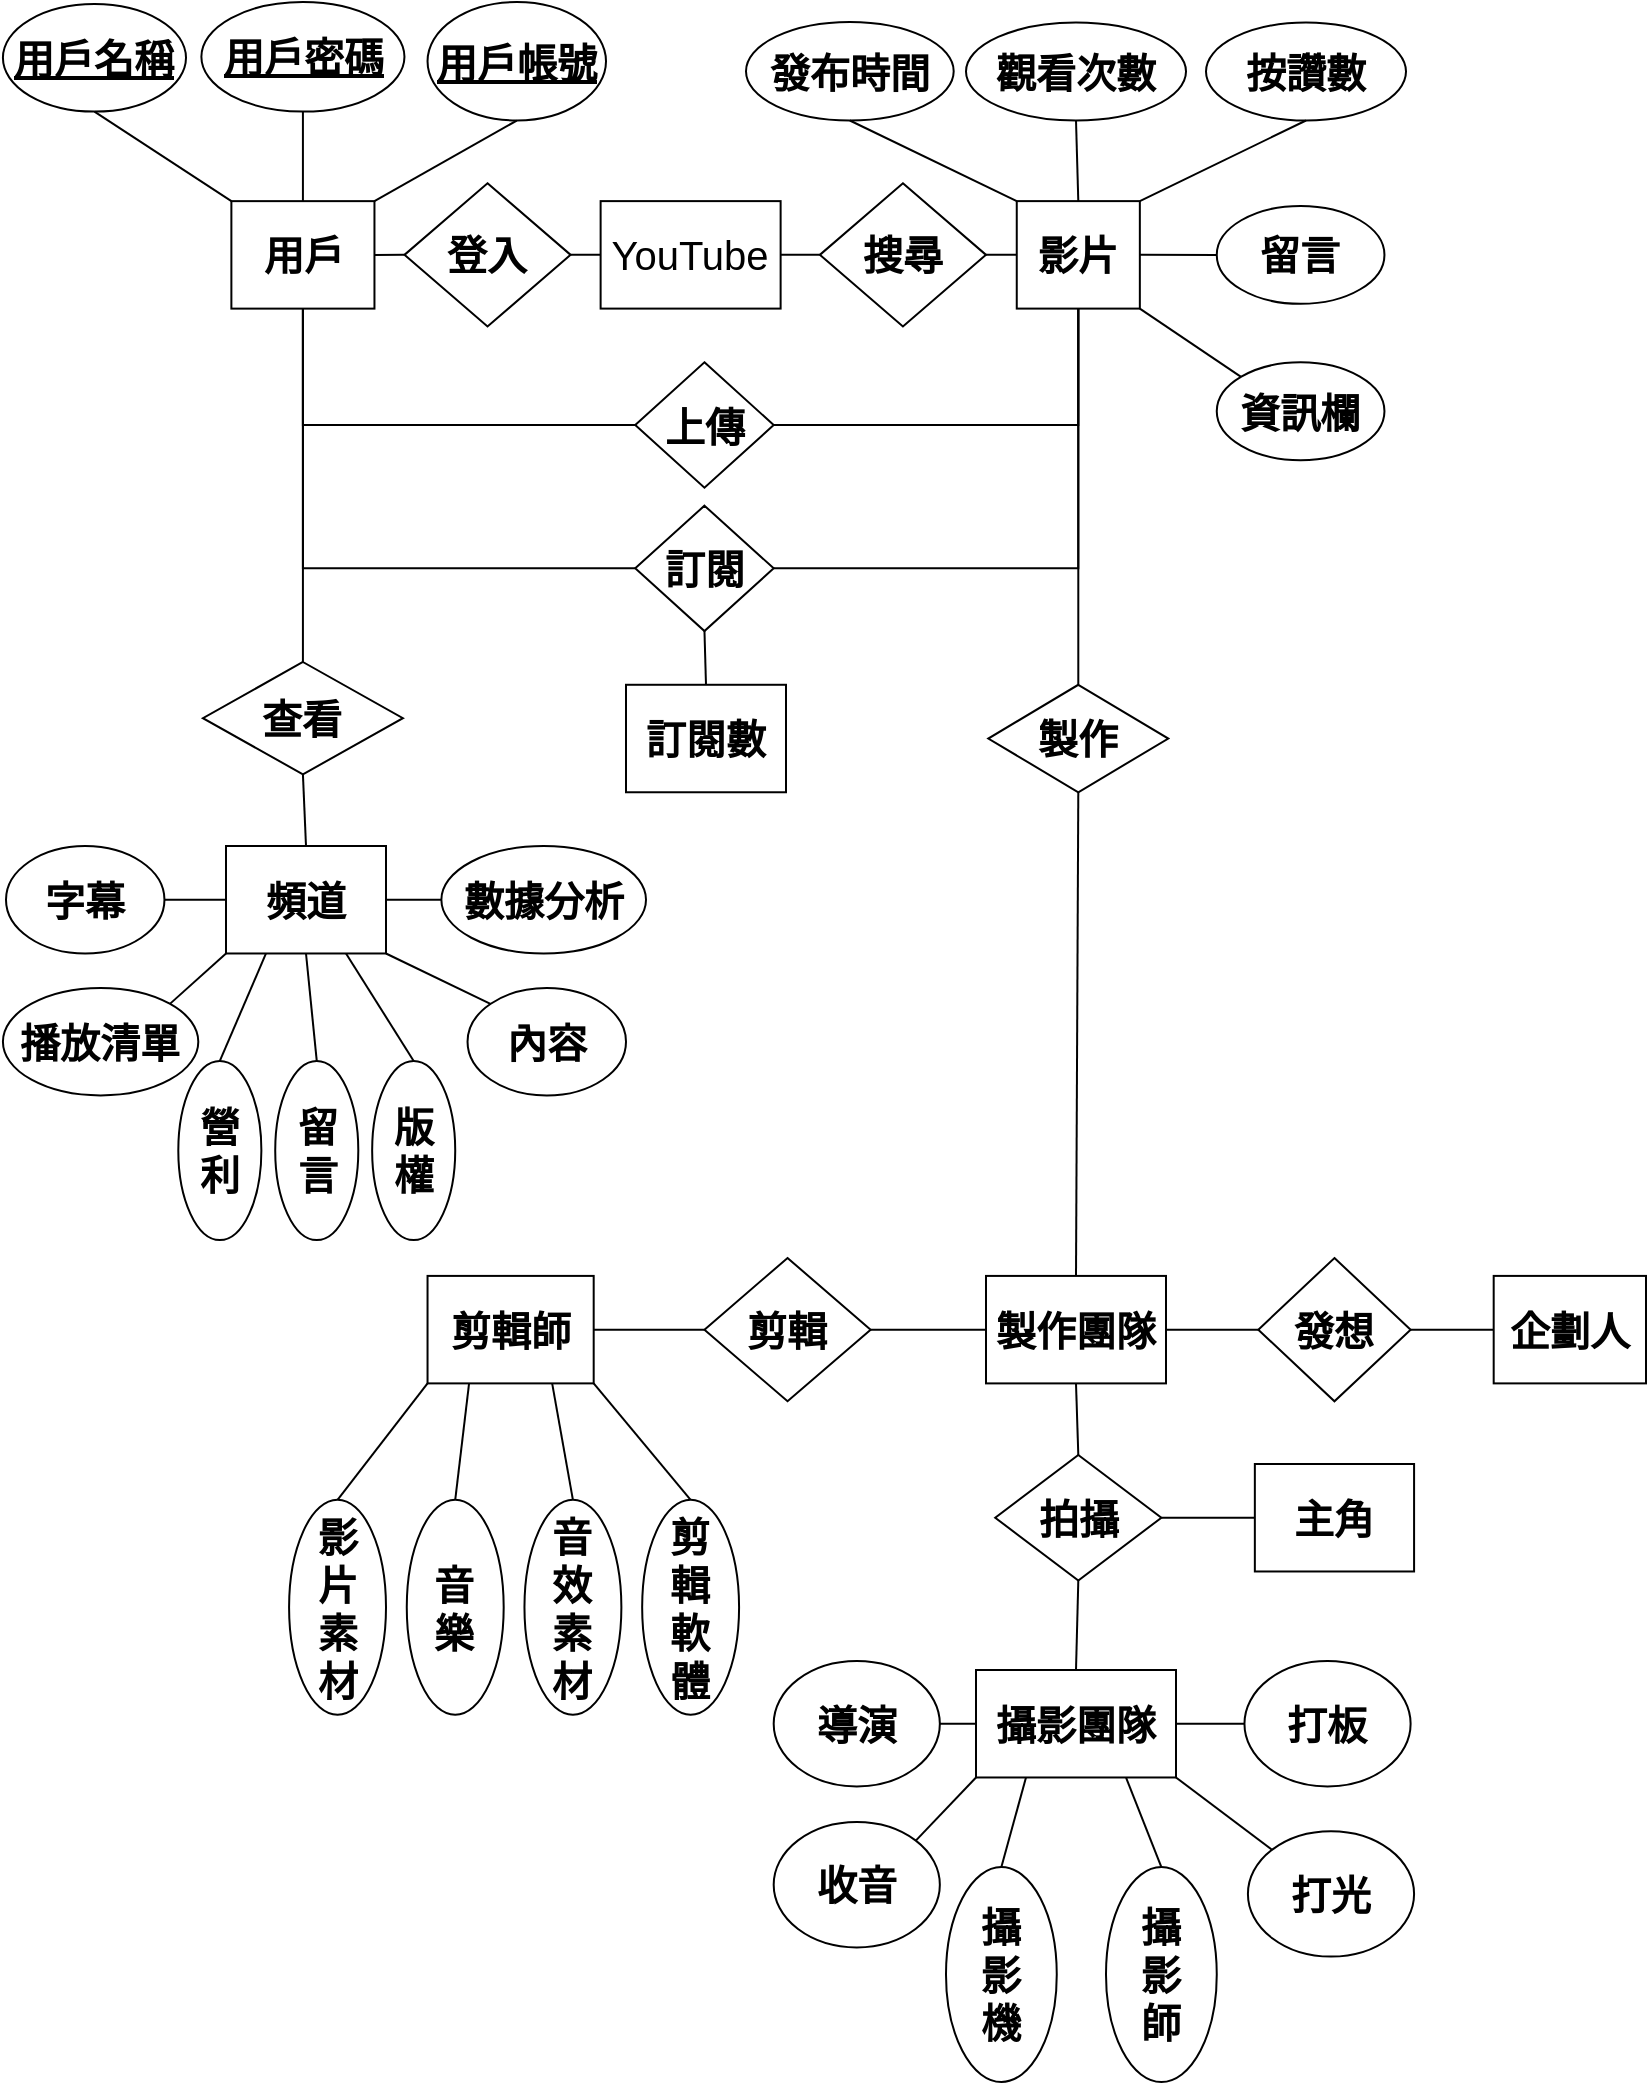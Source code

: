 <mxfile version="18.0.1" type="github">
  <diagram id="R2lEEEUBdFMjLlhIrx00" name="Page-1">
    <mxGraphModel dx="1265" dy="945" grid="1" gridSize="10" guides="1" tooltips="1" connect="1" arrows="1" fold="1" page="1" pageScale="1" pageWidth="850" pageHeight="1100" math="0" shadow="0" extFonts="Permanent Marker^https://fonts.googleapis.com/css?family=Permanent+Marker">
      <root>
        <mxCell id="0" />
        <mxCell id="1" parent="0" />
        <mxCell id="tCwiHJUhOg3-GdWYbGDd-15" value="&lt;font style=&quot;font-size: 20px;&quot;&gt;&lt;u&gt;用戶名稱&lt;/u&gt;&lt;/font&gt;" style="ellipse;whiteSpace=wrap;html=1;startSize=30;fontStyle=1;" vertex="1" parent="1">
          <mxGeometry x="8.46" y="31.04" width="91.54" height="53.74" as="geometry" />
        </mxCell>
        <mxCell id="tCwiHJUhOg3-GdWYbGDd-64" value="" style="endArrow=none;html=1;rounded=0;entryX=0;entryY=0;entryDx=0;entryDy=0;exitX=0.5;exitY=1;exitDx=0;exitDy=0;" edge="1" parent="1" source="tCwiHJUhOg3-GdWYbGDd-15" target="tCwiHJUhOg3-GdWYbGDd-11">
          <mxGeometry width="50" height="50" relative="1" as="geometry">
            <mxPoint x="26.923" y="138.522" as="sourcePoint" />
            <mxPoint x="61.538" y="93.739" as="targetPoint" />
          </mxGeometry>
        </mxCell>
        <mxCell id="tCwiHJUhOg3-GdWYbGDd-20" value="&lt;font style=&quot;font-size: 20px;&quot;&gt;&lt;u&gt;用戶帳號&lt;/u&gt;&lt;/font&gt;" style="ellipse;whiteSpace=wrap;html=1;startSize=30;fontStyle=1;" vertex="1" parent="1">
          <mxGeometry x="220.77" y="30" width="89.23" height="59.26" as="geometry" />
        </mxCell>
        <mxCell id="tCwiHJUhOg3-GdWYbGDd-21" value="" style="edgeStyle=orthogonalEdgeStyle;rounded=0;orthogonalLoop=1;jettySize=auto;html=1;strokeColor=none;" edge="1" parent="1" source="tCwiHJUhOg3-GdWYbGDd-11" target="tCwiHJUhOg3-GdWYbGDd-20">
          <mxGeometry relative="1" as="geometry">
            <Array as="points">
              <mxPoint x="186.154" y="111.652" />
              <mxPoint x="255.385" y="111.652" />
            </Array>
          </mxGeometry>
        </mxCell>
        <mxCell id="tCwiHJUhOg3-GdWYbGDd-62" value="" style="endArrow=none;html=1;rounded=0;exitX=1;exitY=0;exitDx=0;exitDy=0;entryX=0.5;entryY=1;entryDx=0;entryDy=0;" edge="1" parent="1" source="tCwiHJUhOg3-GdWYbGDd-11" target="tCwiHJUhOg3-GdWYbGDd-20">
          <mxGeometry width="50" height="50" relative="1" as="geometry">
            <mxPoint x="345.385" y="254.957" as="sourcePoint" />
            <mxPoint x="248.462" y="93.739" as="targetPoint" />
          </mxGeometry>
        </mxCell>
        <mxCell id="tCwiHJUhOg3-GdWYbGDd-42" value="&lt;font style=&quot;font-size: 20px;&quot;&gt;數據分析&lt;/font&gt;" style="ellipse;whiteSpace=wrap;html=1;startSize=30;fontStyle=1;" vertex="1" parent="1">
          <mxGeometry x="227.69" y="452" width="102.31" height="53.74" as="geometry" />
        </mxCell>
        <mxCell id="tCwiHJUhOg3-GdWYbGDd-78" value="" style="endArrow=none;html=1;rounded=0;entryX=1;entryY=0.5;entryDx=0;entryDy=0;exitX=0;exitY=0.5;exitDx=0;exitDy=0;" edge="1" parent="1" source="tCwiHJUhOg3-GdWYbGDd-42" target="tCwiHJUhOg3-GdWYbGDd-24">
          <mxGeometry width="50" height="50" relative="1" as="geometry">
            <mxPoint x="172.308" y="532.609" as="sourcePoint" />
            <mxPoint x="206.923" y="487.826" as="targetPoint" />
          </mxGeometry>
        </mxCell>
        <mxCell id="tCwiHJUhOg3-GdWYbGDd-32" value="&lt;font style=&quot;font-size: 20px;&quot;&gt;字幕&lt;/font&gt;" style="ellipse;whiteSpace=wrap;html=1;startSize=30;fontStyle=1;" vertex="1" parent="1">
          <mxGeometry x="10" y="452" width="79.23" height="53.74" as="geometry" />
        </mxCell>
        <mxCell id="tCwiHJUhOg3-GdWYbGDd-77" value="" style="endArrow=none;html=1;rounded=0;entryX=0;entryY=0.5;entryDx=0;entryDy=0;exitX=1;exitY=0.5;exitDx=0;exitDy=0;" edge="1" parent="1" source="tCwiHJUhOg3-GdWYbGDd-32" target="tCwiHJUhOg3-GdWYbGDd-24">
          <mxGeometry width="50" height="50" relative="1" as="geometry">
            <mxPoint x="172.308" y="532.609" as="sourcePoint" />
            <mxPoint x="206.923" y="487.826" as="targetPoint" />
          </mxGeometry>
        </mxCell>
        <mxCell id="tCwiHJUhOg3-GdWYbGDd-5" value="&lt;font style=&quot;font-size: 20px;&quot;&gt;搜尋&lt;/font&gt;" style="rhombus;whiteSpace=wrap;html=1;startSize=30;fontStyle=1;" vertex="1" parent="1">
          <mxGeometry x="416.922" y="120.609" width="83.077" height="71.652" as="geometry" />
        </mxCell>
        <mxCell id="tCwiHJUhOg3-GdWYbGDd-7" value="&lt;font style=&quot;font-size: 20px;&quot;&gt;登入&lt;/font&gt;" style="rhombus;whiteSpace=wrap;html=1;startSize=30;fontStyle=1;" vertex="1" parent="1">
          <mxGeometry x="209.226" y="120.609" width="83.077" height="71.652" as="geometry" />
        </mxCell>
        <mxCell id="tCwiHJUhOg3-GdWYbGDd-9" value="&lt;font style=&quot;font-size: 20px;&quot;&gt;影片&lt;/font&gt;" style="whiteSpace=wrap;html=1;startSize=30;fontStyle=1;" vertex="1" parent="1">
          <mxGeometry x="515.38" y="129.56" width="61.54" height="53.74" as="geometry" />
        </mxCell>
        <mxCell id="tCwiHJUhOg3-GdWYbGDd-11" value="&lt;font style=&quot;font-size: 20px;&quot;&gt;用戶&lt;/font&gt;" style="whiteSpace=wrap;html=1;startSize=30;fontStyle=1;" vertex="1" parent="1">
          <mxGeometry x="122.69" y="129.57" width="71.54" height="53.74" as="geometry" />
        </mxCell>
        <mxCell id="tCwiHJUhOg3-GdWYbGDd-22" value="&lt;font style=&quot;font-size: 20px;&quot;&gt;查看&lt;/font&gt;" style="rhombus;whiteSpace=wrap;html=1;startSize=30;fontStyle=1;" vertex="1" parent="1">
          <mxGeometry x="108.46" y="360" width="100" height="56.17" as="geometry" />
        </mxCell>
        <mxCell id="tCwiHJUhOg3-GdWYbGDd-24" value="&lt;font style=&quot;font-size: 20px;&quot;&gt;頻道&lt;/font&gt;" style="whiteSpace=wrap;html=1;startSize=30;fontStyle=1;" vertex="1" parent="1">
          <mxGeometry x="120" y="452" width="80" height="53.74" as="geometry" />
        </mxCell>
        <mxCell id="tCwiHJUhOg3-GdWYbGDd-26" value="&lt;font style=&quot;font-size: 20px;&quot;&gt;上傳&lt;/font&gt;" style="rhombus;whiteSpace=wrap;html=1;startSize=30;fontStyle=1;" vertex="1" parent="1">
          <mxGeometry x="324.615" y="210.174" width="69.231" height="62.696" as="geometry" />
        </mxCell>
        <mxCell id="tCwiHJUhOg3-GdWYbGDd-29" value="&lt;font style=&quot;font-size: 20px;&quot;&gt;訂閱&lt;/font&gt;" style="rhombus;whiteSpace=wrap;html=1;startSize=30;fontStyle=1;" vertex="1" parent="1">
          <mxGeometry x="324.615" y="281.826" width="69.231" height="62.696" as="geometry" />
        </mxCell>
        <mxCell id="tCwiHJUhOg3-GdWYbGDd-36" value="&lt;b style=&quot;font-size: 20px;&quot;&gt;營&lt;br&gt;利&lt;/b&gt;" style="ellipse;whiteSpace=wrap;html=1;direction=south;" vertex="1" parent="1">
          <mxGeometry x="96.151" y="559.478" width="41.538" height="89.565" as="geometry" />
        </mxCell>
        <mxCell id="tCwiHJUhOg3-GdWYbGDd-38" value="&lt;b style=&quot;font-size: 20px;&quot;&gt;留&lt;br&gt;言&lt;/b&gt;" style="ellipse;whiteSpace=wrap;html=1;" vertex="1" parent="1">
          <mxGeometry x="144.612" y="559.478" width="41.538" height="89.565" as="geometry" />
        </mxCell>
        <mxCell id="tCwiHJUhOg3-GdWYbGDd-40" value="&lt;b style=&quot;font-size: 20px;&quot;&gt;版&lt;br&gt;權&lt;/b&gt;" style="ellipse;whiteSpace=wrap;html=1;" vertex="1" parent="1">
          <mxGeometry x="193.074" y="559.478" width="41.538" height="89.565" as="geometry" />
        </mxCell>
        <mxCell id="tCwiHJUhOg3-GdWYbGDd-44" value="&lt;font style=&quot;font-size: 20px;&quot;&gt;&lt;b&gt;內容&lt;/b&gt;&lt;/font&gt;" style="ellipse;whiteSpace=wrap;html=1;" vertex="1" parent="1">
          <mxGeometry x="240.77" y="523" width="79.23" height="53.74" as="geometry" />
        </mxCell>
        <mxCell id="tCwiHJUhOg3-GdWYbGDd-48" value="&lt;font style=&quot;font-size: 20px;&quot;&gt;訂閱數&lt;/font&gt;" style="whiteSpace=wrap;html=1;startSize=30;fontStyle=1;" vertex="1" parent="1">
          <mxGeometry x="320" y="371.39" width="80" height="53.74" as="geometry" />
        </mxCell>
        <mxCell id="tCwiHJUhOg3-GdWYbGDd-50" value="&lt;font style=&quot;font-size: 20px;&quot;&gt;製作&lt;/font&gt;" style="rhombus;whiteSpace=wrap;html=1;startSize=30;fontStyle=1;" vertex="1" parent="1">
          <mxGeometry x="501.15" y="371.39" width="90" height="53.74" as="geometry" />
        </mxCell>
        <mxCell id="tCwiHJUhOg3-GdWYbGDd-56" value="&lt;font style=&quot;font-size: 20px;&quot;&gt;製作團隊&lt;/font&gt;" style="whiteSpace=wrap;html=1;startSize=30;fontStyle=1;" vertex="1" parent="1">
          <mxGeometry x="500" y="666.96" width="90" height="53.74" as="geometry" />
        </mxCell>
        <mxCell id="tCwiHJUhOg3-GdWYbGDd-65" value="" style="endArrow=none;html=1;rounded=0;entryX=0.5;entryY=1;entryDx=0;entryDy=0;exitX=0.5;exitY=0;exitDx=0;exitDy=0;" edge="1" parent="1" source="tCwiHJUhOg3-GdWYbGDd-22" target="tCwiHJUhOg3-GdWYbGDd-11">
          <mxGeometry width="50" height="50" relative="1" as="geometry">
            <mxPoint x="172.308" y="263.913" as="sourcePoint" />
            <mxPoint x="206.923" y="219.13" as="targetPoint" />
          </mxGeometry>
        </mxCell>
        <mxCell id="tCwiHJUhOg3-GdWYbGDd-66" value="" style="endArrow=none;html=1;rounded=0;exitX=0;exitY=0.5;exitDx=0;exitDy=0;" edge="1" parent="1" source="tCwiHJUhOg3-GdWYbGDd-26">
          <mxGeometry width="50" height="50" relative="1" as="geometry">
            <mxPoint x="303.846" y="246" as="sourcePoint" />
            <mxPoint x="158.462" y="183.304" as="targetPoint" />
            <Array as="points">
              <mxPoint x="158.462" y="241.522" />
            </Array>
          </mxGeometry>
        </mxCell>
        <mxCell id="tCwiHJUhOg3-GdWYbGDd-67" value="" style="endArrow=none;html=1;rounded=0;exitX=0;exitY=0.5;exitDx=0;exitDy=0;" edge="1" parent="1" source="tCwiHJUhOg3-GdWYbGDd-29">
          <mxGeometry width="50" height="50" relative="1" as="geometry">
            <mxPoint x="290" y="308.696" as="sourcePoint" />
            <mxPoint x="158.462" y="183.304" as="targetPoint" />
            <Array as="points">
              <mxPoint x="158.462" y="313.174" />
            </Array>
          </mxGeometry>
        </mxCell>
        <mxCell id="tCwiHJUhOg3-GdWYbGDd-69" value="" style="endArrow=none;html=1;rounded=0;" edge="1" parent="1" source="tCwiHJUhOg3-GdWYbGDd-7">
          <mxGeometry width="50" height="50" relative="1" as="geometry">
            <mxPoint x="324.615" y="210.174" as="sourcePoint" />
            <mxPoint x="324.615" y="156.435" as="targetPoint" />
          </mxGeometry>
        </mxCell>
        <mxCell id="tCwiHJUhOg3-GdWYbGDd-71" value="" style="endArrow=none;html=1;rounded=0;entryX=1;entryY=0.5;entryDx=0;entryDy=0;exitX=0;exitY=0.5;exitDx=0;exitDy=0;" edge="1" parent="1" source="tCwiHJUhOg3-GdWYbGDd-9" target="tCwiHJUhOg3-GdWYbGDd-5">
          <mxGeometry width="50" height="50" relative="1" as="geometry">
            <mxPoint x="490.769" y="219.13" as="sourcePoint" />
            <mxPoint x="525.385" y="174.348" as="targetPoint" />
          </mxGeometry>
        </mxCell>
        <mxCell id="tCwiHJUhOg3-GdWYbGDd-72" value="" style="endArrow=none;html=1;rounded=0;entryX=0.5;entryY=1;entryDx=0;entryDy=0;exitX=0.5;exitY=0;exitDx=0;exitDy=0;" edge="1" parent="1" source="tCwiHJUhOg3-GdWYbGDd-50" target="tCwiHJUhOg3-GdWYbGDd-9">
          <mxGeometry width="50" height="50" relative="1" as="geometry">
            <mxPoint x="483.846" y="317.652" as="sourcePoint" />
            <mxPoint x="518.462" y="272.87" as="targetPoint" />
          </mxGeometry>
        </mxCell>
        <mxCell id="tCwiHJUhOg3-GdWYbGDd-73" value="" style="endArrow=none;html=1;rounded=0;entryX=0.5;entryY=1;entryDx=0;entryDy=0;exitX=1;exitY=0.5;exitDx=0;exitDy=0;" edge="1" parent="1" source="tCwiHJUhOg3-GdWYbGDd-26" target="tCwiHJUhOg3-GdWYbGDd-9">
          <mxGeometry width="50" height="50" relative="1" as="geometry">
            <mxPoint x="414.615" y="246" as="sourcePoint" />
            <mxPoint x="518.462" y="272.87" as="targetPoint" />
            <Array as="points">
              <mxPoint x="546.154" y="241.522" />
            </Array>
          </mxGeometry>
        </mxCell>
        <mxCell id="tCwiHJUhOg3-GdWYbGDd-74" value="" style="endArrow=none;html=1;rounded=0;exitX=1;exitY=0.5;exitDx=0;exitDy=0;entryX=0.5;entryY=1;entryDx=0;entryDy=0;" edge="1" parent="1" source="tCwiHJUhOg3-GdWYbGDd-29" target="tCwiHJUhOg3-GdWYbGDd-9">
          <mxGeometry width="50" height="50" relative="1" as="geometry">
            <mxPoint x="483.846" y="317.652" as="sourcePoint" />
            <mxPoint x="518.462" y="272.87" as="targetPoint" />
            <Array as="points">
              <mxPoint x="546.154" y="313.174" />
            </Array>
          </mxGeometry>
        </mxCell>
        <mxCell id="tCwiHJUhOg3-GdWYbGDd-75" value="" style="endArrow=none;html=1;rounded=0;entryX=0.5;entryY=1;entryDx=0;entryDy=0;exitX=0.5;exitY=0;exitDx=0;exitDy=0;" edge="1" parent="1" source="tCwiHJUhOg3-GdWYbGDd-48" target="tCwiHJUhOg3-GdWYbGDd-29">
          <mxGeometry width="50" height="50" relative="1" as="geometry">
            <mxPoint x="331.538" y="416.174" as="sourcePoint" />
            <mxPoint x="366.154" y="371.391" as="targetPoint" />
          </mxGeometry>
        </mxCell>
        <mxCell id="tCwiHJUhOg3-GdWYbGDd-76" value="" style="endArrow=none;html=1;rounded=0;entryX=0.5;entryY=1;entryDx=0;entryDy=0;exitX=0.5;exitY=0;exitDx=0;exitDy=0;" edge="1" parent="1" source="tCwiHJUhOg3-GdWYbGDd-24" target="tCwiHJUhOg3-GdWYbGDd-22">
          <mxGeometry width="50" height="50" relative="1" as="geometry">
            <mxPoint x="172.308" y="532.609" as="sourcePoint" />
            <mxPoint x="206.923" y="487.826" as="targetPoint" />
          </mxGeometry>
        </mxCell>
        <mxCell id="tCwiHJUhOg3-GdWYbGDd-80" value="" style="endArrow=none;html=1;rounded=0;entryX=0.25;entryY=1;entryDx=0;entryDy=0;exitX=0;exitY=0.5;exitDx=0;exitDy=0;" edge="1" parent="1" source="tCwiHJUhOg3-GdWYbGDd-36" target="tCwiHJUhOg3-GdWYbGDd-24">
          <mxGeometry width="50" height="50" relative="1" as="geometry">
            <mxPoint x="172.308" y="532.609" as="sourcePoint" />
            <mxPoint x="206.923" y="487.826" as="targetPoint" />
          </mxGeometry>
        </mxCell>
        <mxCell id="tCwiHJUhOg3-GdWYbGDd-81" value="" style="endArrow=none;html=1;rounded=0;entryX=0.5;entryY=1;entryDx=0;entryDy=0;exitX=0.5;exitY=0;exitDx=0;exitDy=0;" edge="1" parent="1" source="tCwiHJUhOg3-GdWYbGDd-38" target="tCwiHJUhOg3-GdWYbGDd-24">
          <mxGeometry width="50" height="50" relative="1" as="geometry">
            <mxPoint x="172.308" y="532.609" as="sourcePoint" />
            <mxPoint x="206.923" y="487.826" as="targetPoint" />
          </mxGeometry>
        </mxCell>
        <mxCell id="tCwiHJUhOg3-GdWYbGDd-82" value="" style="endArrow=none;html=1;rounded=0;entryX=0.5;entryY=0;entryDx=0;entryDy=0;exitX=0.75;exitY=1;exitDx=0;exitDy=0;" edge="1" parent="1" source="tCwiHJUhOg3-GdWYbGDd-24" target="tCwiHJUhOg3-GdWYbGDd-40">
          <mxGeometry width="50" height="50" relative="1" as="geometry">
            <mxPoint x="193.077" y="523.652" as="sourcePoint" />
            <mxPoint x="206.923" y="487.826" as="targetPoint" />
          </mxGeometry>
        </mxCell>
        <mxCell id="tCwiHJUhOg3-GdWYbGDd-83" value="" style="endArrow=none;html=1;rounded=0;entryX=0;entryY=0;entryDx=0;entryDy=0;exitX=1;exitY=1;exitDx=0;exitDy=0;" edge="1" parent="1" source="tCwiHJUhOg3-GdWYbGDd-24" target="tCwiHJUhOg3-GdWYbGDd-44">
          <mxGeometry width="50" height="50" relative="1" as="geometry">
            <mxPoint x="172.308" y="532.609" as="sourcePoint" />
            <mxPoint x="206.923" y="487.826" as="targetPoint" />
          </mxGeometry>
        </mxCell>
        <mxCell id="tCwiHJUhOg3-GdWYbGDd-84" value="" style="endArrow=none;html=1;rounded=0;entryX=0.5;entryY=1;entryDx=0;entryDy=0;exitX=0.5;exitY=0;exitDx=0;exitDy=0;" edge="1" parent="1" source="tCwiHJUhOg3-GdWYbGDd-56" target="tCwiHJUhOg3-GdWYbGDd-50">
          <mxGeometry width="50" height="50" relative="1" as="geometry">
            <mxPoint x="476.923" y="577.391" as="sourcePoint" />
            <mxPoint x="511.538" y="532.609" as="targetPoint" />
          </mxGeometry>
        </mxCell>
        <mxCell id="tCwiHJUhOg3-GdWYbGDd-85" value="&lt;font style=&quot;font-size: 20px;&quot;&gt;發想&lt;/font&gt;" style="rhombus;whiteSpace=wrap;html=1;startSize=30;fontStyle=1;" vertex="1" parent="1">
          <mxGeometry x="636.154" y="658" width="76.154" height="71.652" as="geometry" />
        </mxCell>
        <mxCell id="tCwiHJUhOg3-GdWYbGDd-87" value="&lt;font style=&quot;font-size: 20px;&quot;&gt;企劃人&lt;/font&gt;" style="whiteSpace=wrap;html=1;startSize=30;fontStyle=1;" vertex="1" parent="1">
          <mxGeometry x="753.846" y="666.957" width="76.154" height="53.739" as="geometry" />
        </mxCell>
        <mxCell id="tCwiHJUhOg3-GdWYbGDd-89" value="&lt;font style=&quot;font-size: 20px;&quot;&gt;拍攝&lt;/font&gt;" style="rhombus;whiteSpace=wrap;html=1;startSize=30;fontStyle=1;" vertex="1" parent="1">
          <mxGeometry x="504.615" y="756.522" width="83.077" height="62.696" as="geometry" />
        </mxCell>
        <mxCell id="tCwiHJUhOg3-GdWYbGDd-94" value="&lt;font style=&quot;font-size: 20px;&quot;&gt;主角&lt;/font&gt;" style="whiteSpace=wrap;html=1;startSize=30;fontStyle=1;" vertex="1" parent="1">
          <mxGeometry x="634.423" y="761" width="79.615" height="53.739" as="geometry" />
        </mxCell>
        <mxCell id="tCwiHJUhOg3-GdWYbGDd-96" value="&lt;font style=&quot;font-size: 20px;&quot;&gt;攝影團隊&lt;/font&gt;" style="whiteSpace=wrap;html=1;startSize=30;fontStyle=1;" vertex="1" parent="1">
          <mxGeometry x="495" y="864" width="100" height="53.74" as="geometry" />
        </mxCell>
        <mxCell id="tCwiHJUhOg3-GdWYbGDd-98" value="&lt;b&gt;&lt;font style=&quot;font-size: 20px;&quot;&gt;打板&lt;/font&gt;&lt;/b&gt;" style="ellipse;whiteSpace=wrap;html=1;" vertex="1" parent="1">
          <mxGeometry x="629.231" y="859.522" width="83.077" height="62.696" as="geometry" />
        </mxCell>
        <mxCell id="tCwiHJUhOg3-GdWYbGDd-100" value="&lt;span style=&quot;font-size: 20px;&quot;&gt;&lt;b&gt;打光&lt;/b&gt;&lt;/span&gt;" style="ellipse;whiteSpace=wrap;html=1;" vertex="1" parent="1">
          <mxGeometry x="630.962" y="944.609" width="83.077" height="62.696" as="geometry" />
        </mxCell>
        <mxCell id="tCwiHJUhOg3-GdWYbGDd-101" value="&lt;b&gt;&lt;font style=&quot;font-size: 20px;&quot;&gt;導演&lt;/font&gt;&lt;/b&gt;" style="ellipse;whiteSpace=wrap;html=1;" vertex="1" parent="1">
          <mxGeometry x="393.846" y="859.522" width="83.077" height="62.696" as="geometry" />
        </mxCell>
        <mxCell id="tCwiHJUhOg3-GdWYbGDd-102" value="&lt;b&gt;&lt;font style=&quot;font-size: 20px;&quot;&gt;收音&lt;/font&gt;&lt;/b&gt;" style="ellipse;whiteSpace=wrap;html=1;" vertex="1" parent="1">
          <mxGeometry x="393.846" y="939.999" width="83.077" height="62.696" as="geometry" />
        </mxCell>
        <mxCell id="tCwiHJUhOg3-GdWYbGDd-105" value="&lt;font style=&quot;font-size: 20px;&quot;&gt;剪輯&lt;/font&gt;" style="rhombus;whiteSpace=wrap;html=1;startSize=30;fontStyle=1;" vertex="1" parent="1">
          <mxGeometry x="359.231" y="658" width="83.077" height="71.652" as="geometry" />
        </mxCell>
        <mxCell id="tCwiHJUhOg3-GdWYbGDd-107" value="&lt;font style=&quot;font-size: 20px;&quot;&gt;剪輯師&lt;/font&gt;" style="whiteSpace=wrap;html=1;startSize=30;fontStyle=1;" vertex="1" parent="1">
          <mxGeometry x="220.769" y="666.957" width="83.077" height="53.739" as="geometry" />
        </mxCell>
        <mxCell id="tCwiHJUhOg3-GdWYbGDd-114" value="" style="endArrow=none;html=1;rounded=0;exitX=0.5;exitY=0;exitDx=0;exitDy=0;entryX=0;entryY=1;entryDx=0;entryDy=0;" edge="1" parent="1" source="tCwiHJUhOg3-GdWYbGDd-136" target="tCwiHJUhOg3-GdWYbGDd-107">
          <mxGeometry width="50" height="50" relative="1" as="geometry">
            <mxPoint x="179.231" y="778.913" as="sourcePoint" />
            <mxPoint x="227.692" y="720.696" as="targetPoint" />
          </mxGeometry>
        </mxCell>
        <mxCell id="tCwiHJUhOg3-GdWYbGDd-115" value="" style="endArrow=none;html=1;rounded=0;exitX=0.5;exitY=0;exitDx=0;exitDy=0;entryX=0.25;entryY=1;entryDx=0;entryDy=0;" edge="1" parent="1" source="tCwiHJUhOg3-GdWYbGDd-137" target="tCwiHJUhOg3-GdWYbGDd-107">
          <mxGeometry width="50" height="50" relative="1" as="geometry">
            <mxPoint x="234.615" y="778.913" as="sourcePoint" />
            <mxPoint x="248.462" y="720.696" as="targetPoint" />
          </mxGeometry>
        </mxCell>
        <mxCell id="tCwiHJUhOg3-GdWYbGDd-116" value="" style="endArrow=none;html=1;rounded=0;exitX=0.5;exitY=0;exitDx=0;exitDy=0;entryX=0.75;entryY=1;entryDx=0;entryDy=0;" edge="1" parent="1" source="tCwiHJUhOg3-GdWYbGDd-138" target="tCwiHJUhOg3-GdWYbGDd-107">
          <mxGeometry width="50" height="50" relative="1" as="geometry">
            <mxPoint x="290" y="778.913" as="sourcePoint" />
            <mxPoint x="269.231" y="720.696" as="targetPoint" />
          </mxGeometry>
        </mxCell>
        <mxCell id="tCwiHJUhOg3-GdWYbGDd-117" value="" style="endArrow=none;html=1;rounded=0;exitX=0.5;exitY=0;exitDx=0;exitDy=0;entryX=1;entryY=1;entryDx=0;entryDy=0;" edge="1" parent="1" source="tCwiHJUhOg3-GdWYbGDd-140" target="tCwiHJUhOg3-GdWYbGDd-107">
          <mxGeometry width="50" height="50" relative="1" as="geometry">
            <mxPoint x="345.385" y="778.913" as="sourcePoint" />
            <mxPoint x="290" y="720.696" as="targetPoint" />
          </mxGeometry>
        </mxCell>
        <mxCell id="tCwiHJUhOg3-GdWYbGDd-118" value="" style="endArrow=none;html=1;rounded=0;entryX=0;entryY=0.5;entryDx=0;entryDy=0;exitX=1;exitY=0.5;exitDx=0;exitDy=0;" edge="1" parent="1" source="tCwiHJUhOg3-GdWYbGDd-105" target="tCwiHJUhOg3-GdWYbGDd-56">
          <mxGeometry width="50" height="50" relative="1" as="geometry">
            <mxPoint x="497.692" y="828.174" as="sourcePoint" />
            <mxPoint x="532.308" y="783.391" as="targetPoint" />
          </mxGeometry>
        </mxCell>
        <mxCell id="tCwiHJUhOg3-GdWYbGDd-119" value="" style="endArrow=none;html=1;rounded=0;entryX=0;entryY=0.5;entryDx=0;entryDy=0;exitX=1;exitY=0.5;exitDx=0;exitDy=0;" edge="1" parent="1" source="tCwiHJUhOg3-GdWYbGDd-56" target="tCwiHJUhOg3-GdWYbGDd-85">
          <mxGeometry width="50" height="50" relative="1" as="geometry">
            <mxPoint x="580.769" y="702.783" as="sourcePoint" />
            <mxPoint x="650" y="702.783" as="targetPoint" />
          </mxGeometry>
        </mxCell>
        <mxCell id="tCwiHJUhOg3-GdWYbGDd-120" value="" style="endArrow=none;html=1;rounded=0;entryX=1;entryY=0.5;entryDx=0;entryDy=0;exitX=0;exitY=0.5;exitDx=0;exitDy=0;" edge="1" parent="1" source="tCwiHJUhOg3-GdWYbGDd-87" target="tCwiHJUhOg3-GdWYbGDd-85">
          <mxGeometry width="50" height="50" relative="1" as="geometry">
            <mxPoint x="587.692" y="702.783" as="sourcePoint" />
            <mxPoint x="643.077" y="702.783" as="targetPoint" />
          </mxGeometry>
        </mxCell>
        <mxCell id="tCwiHJUhOg3-GdWYbGDd-121" value="" style="endArrow=none;html=1;rounded=0;entryX=0.5;entryY=1;entryDx=0;entryDy=0;exitX=0.5;exitY=0;exitDx=0;exitDy=0;" edge="1" parent="1" source="tCwiHJUhOg3-GdWYbGDd-89" target="tCwiHJUhOg3-GdWYbGDd-56">
          <mxGeometry width="50" height="50" relative="1" as="geometry">
            <mxPoint x="497.692" y="828.174" as="sourcePoint" />
            <mxPoint x="532.308" y="783.391" as="targetPoint" />
          </mxGeometry>
        </mxCell>
        <mxCell id="tCwiHJUhOg3-GdWYbGDd-122" value="" style="endArrow=none;html=1;rounded=0;entryX=0;entryY=0.5;entryDx=0;entryDy=0;exitX=1;exitY=0.5;exitDx=0;exitDy=0;" edge="1" parent="1" source="tCwiHJUhOg3-GdWYbGDd-107" target="tCwiHJUhOg3-GdWYbGDd-105">
          <mxGeometry width="50" height="50" relative="1" as="geometry">
            <mxPoint x="497.692" y="828.174" as="sourcePoint" />
            <mxPoint x="532.308" y="783.391" as="targetPoint" />
          </mxGeometry>
        </mxCell>
        <mxCell id="tCwiHJUhOg3-GdWYbGDd-123" value="" style="endArrow=none;html=1;rounded=0;entryX=0.5;entryY=1;entryDx=0;entryDy=0;exitX=0.5;exitY=0;exitDx=0;exitDy=0;" edge="1" parent="1" source="tCwiHJUhOg3-GdWYbGDd-96" target="tCwiHJUhOg3-GdWYbGDd-89">
          <mxGeometry width="50" height="50" relative="1" as="geometry">
            <mxPoint x="497.692" y="828.174" as="sourcePoint" />
            <mxPoint x="532.308" y="783.391" as="targetPoint" />
          </mxGeometry>
        </mxCell>
        <mxCell id="tCwiHJUhOg3-GdWYbGDd-125" value="" style="endArrow=none;html=1;rounded=0;entryX=1;entryY=0.5;entryDx=0;entryDy=0;exitX=0;exitY=0.5;exitDx=0;exitDy=0;" edge="1" parent="1" source="tCwiHJUhOg3-GdWYbGDd-94" target="tCwiHJUhOg3-GdWYbGDd-89">
          <mxGeometry width="50" height="50" relative="1" as="geometry">
            <mxPoint x="497.692" y="828.174" as="sourcePoint" />
            <mxPoint x="532.308" y="783.391" as="targetPoint" />
          </mxGeometry>
        </mxCell>
        <mxCell id="tCwiHJUhOg3-GdWYbGDd-126" value="" style="endArrow=none;html=1;rounded=0;entryX=0;entryY=0.5;entryDx=0;entryDy=0;exitX=1;exitY=0.5;exitDx=0;exitDy=0;" edge="1" parent="1" source="tCwiHJUhOg3-GdWYbGDd-101" target="tCwiHJUhOg3-GdWYbGDd-96">
          <mxGeometry width="50" height="50" relative="1" as="geometry">
            <mxPoint x="497.692" y="828.174" as="sourcePoint" />
            <mxPoint x="532.308" y="783.391" as="targetPoint" />
          </mxGeometry>
        </mxCell>
        <mxCell id="tCwiHJUhOg3-GdWYbGDd-127" value="" style="endArrow=none;html=1;rounded=0;entryX=0;entryY=1;entryDx=0;entryDy=0;exitX=1;exitY=0;exitDx=0;exitDy=0;" edge="1" parent="1" source="tCwiHJUhOg3-GdWYbGDd-102" target="tCwiHJUhOg3-GdWYbGDd-96">
          <mxGeometry width="50" height="50" relative="1" as="geometry">
            <mxPoint x="497.692" y="828.174" as="sourcePoint" />
            <mxPoint x="532.308" y="783.391" as="targetPoint" />
          </mxGeometry>
        </mxCell>
        <mxCell id="tCwiHJUhOg3-GdWYbGDd-128" value="" style="endArrow=none;html=1;rounded=0;entryX=0.25;entryY=1;entryDx=0;entryDy=0;exitX=0.5;exitY=0;exitDx=0;exitDy=0;" edge="1" parent="1" source="tCwiHJUhOg3-GdWYbGDd-134" target="tCwiHJUhOg3-GdWYbGDd-96">
          <mxGeometry width="50" height="50" relative="1" as="geometry">
            <mxPoint x="518.462" y="967.0" as="sourcePoint" />
            <mxPoint x="532.308" y="783.391" as="targetPoint" />
          </mxGeometry>
        </mxCell>
        <mxCell id="tCwiHJUhOg3-GdWYbGDd-129" value="" style="endArrow=none;html=1;rounded=0;entryX=0.75;entryY=1;entryDx=0;entryDy=0;exitX=0.5;exitY=0;exitDx=0;exitDy=0;" edge="1" parent="1" source="tCwiHJUhOg3-GdWYbGDd-135" target="tCwiHJUhOg3-GdWYbGDd-96">
          <mxGeometry width="50" height="50" relative="1" as="geometry">
            <mxPoint x="587.692" y="967.0" as="sourcePoint" />
            <mxPoint x="532.308" y="926.696" as="targetPoint" />
          </mxGeometry>
        </mxCell>
        <mxCell id="tCwiHJUhOg3-GdWYbGDd-130" value="" style="endArrow=none;html=1;rounded=0;entryX=1;entryY=1;entryDx=0;entryDy=0;exitX=0;exitY=0;exitDx=0;exitDy=0;" edge="1" parent="1" source="tCwiHJUhOg3-GdWYbGDd-100" target="tCwiHJUhOg3-GdWYbGDd-96">
          <mxGeometry width="50" height="50" relative="1" as="geometry">
            <mxPoint x="497.692" y="828.174" as="sourcePoint" />
            <mxPoint x="532.308" y="783.391" as="targetPoint" />
          </mxGeometry>
        </mxCell>
        <mxCell id="tCwiHJUhOg3-GdWYbGDd-131" value="" style="endArrow=none;html=1;rounded=0;entryX=1;entryY=0.5;entryDx=0;entryDy=0;exitX=0;exitY=0.5;exitDx=0;exitDy=0;" edge="1" parent="1" source="tCwiHJUhOg3-GdWYbGDd-98" target="tCwiHJUhOg3-GdWYbGDd-96">
          <mxGeometry width="50" height="50" relative="1" as="geometry">
            <mxPoint x="497.692" y="828.174" as="sourcePoint" />
            <mxPoint x="532.308" y="783.391" as="targetPoint" />
          </mxGeometry>
        </mxCell>
        <mxCell id="tCwiHJUhOg3-GdWYbGDd-132" value="&lt;font style=&quot;font-size: 20px;&quot;&gt;YouTube&lt;/font&gt;" style="rounded=0;whiteSpace=wrap;html=1;" vertex="1" parent="1">
          <mxGeometry x="307.31" y="129.56" width="90" height="53.74" as="geometry" />
        </mxCell>
        <mxCell id="tCwiHJUhOg3-GdWYbGDd-134" value="&lt;span style=&quot;font-size: 20px;&quot;&gt;&lt;b&gt;攝&lt;br&gt;影&lt;br&gt;機&lt;br&gt;&lt;/b&gt;&lt;/span&gt;" style="ellipse;whiteSpace=wrap;html=1;" vertex="1" parent="1">
          <mxGeometry x="479.999" y="962.522" width="55.385" height="107.478" as="geometry" />
        </mxCell>
        <mxCell id="tCwiHJUhOg3-GdWYbGDd-135" value="&lt;span style=&quot;font-size: 20px;&quot;&gt;&lt;b&gt;攝&lt;br&gt;影&lt;br&gt;師&lt;br&gt;&lt;/b&gt;&lt;/span&gt;" style="ellipse;whiteSpace=wrap;html=1;" vertex="1" parent="1">
          <mxGeometry x="560" y="962.522" width="55.385" height="107.478" as="geometry" />
        </mxCell>
        <mxCell id="tCwiHJUhOg3-GdWYbGDd-136" value="&lt;span style=&quot;font-size: 20px;&quot;&gt;&lt;b&gt;影&lt;br&gt;片&lt;br&gt;素&lt;br&gt;材&lt;br&gt;&lt;/b&gt;&lt;/span&gt;" style="ellipse;whiteSpace=wrap;html=1;" vertex="1" parent="1">
          <mxGeometry x="151.538" y="778.913" width="48.462" height="107.478" as="geometry" />
        </mxCell>
        <mxCell id="tCwiHJUhOg3-GdWYbGDd-137" value="&lt;span style=&quot;font-size: 20px;&quot;&gt;&lt;b&gt;音&lt;br&gt;樂&lt;br&gt;&lt;/b&gt;&lt;/span&gt;" style="ellipse;whiteSpace=wrap;html=1;" vertex="1" parent="1">
          <mxGeometry x="210.385" y="778.913" width="48.462" height="107.478" as="geometry" />
        </mxCell>
        <mxCell id="tCwiHJUhOg3-GdWYbGDd-138" value="&lt;span style=&quot;font-size: 20px;&quot;&gt;&lt;b&gt;音&lt;br&gt;效&lt;br&gt;素&lt;br&gt;材&lt;br&gt;&lt;/b&gt;&lt;/span&gt;" style="ellipse;whiteSpace=wrap;html=1;" vertex="1" parent="1">
          <mxGeometry x="269.231" y="778.913" width="48.462" height="107.478" as="geometry" />
        </mxCell>
        <mxCell id="tCwiHJUhOg3-GdWYbGDd-140" value="&lt;span style=&quot;font-size: 20px;&quot;&gt;&lt;b&gt;剪&lt;br&gt;輯&lt;br&gt;軟&lt;br&gt;體&lt;br&gt;&lt;/b&gt;&lt;/span&gt;" style="ellipse;whiteSpace=wrap;html=1;" vertex="1" parent="1">
          <mxGeometry x="328.077" y="778.913" width="48.462" height="107.478" as="geometry" />
        </mxCell>
        <mxCell id="tCwiHJUhOg3-GdWYbGDd-13" value="&lt;font style=&quot;font-size: 20px;&quot;&gt;&lt;u&gt;用戶密碼&lt;/u&gt;&lt;/font&gt;" style="ellipse;whiteSpace=wrap;html=1;startSize=30;fontStyle=1;" vertex="1" parent="1">
          <mxGeometry x="107.69" y="30" width="101.54" height="54.78" as="geometry" />
        </mxCell>
        <mxCell id="tCwiHJUhOg3-GdWYbGDd-63" value="" style="endArrow=none;html=1;rounded=0;exitX=0.5;exitY=0;exitDx=0;exitDy=0;entryX=0.5;entryY=1;entryDx=0;entryDy=0;" edge="1" parent="1" source="tCwiHJUhOg3-GdWYbGDd-11" target="tCwiHJUhOg3-GdWYbGDd-13">
          <mxGeometry width="50" height="50" relative="1" as="geometry">
            <mxPoint x="123.846" y="129.565" as="sourcePoint" />
            <mxPoint x="158.462" y="84.783" as="targetPoint" />
          </mxGeometry>
        </mxCell>
        <mxCell id="tCwiHJUhOg3-GdWYbGDd-34" value="&lt;font style=&quot;font-size: 20px;&quot;&gt;播放清單&lt;/font&gt;" style="ellipse;whiteSpace=wrap;html=1;startSize=30;fontStyle=1;" vertex="1" parent="1">
          <mxGeometry x="8.46" y="523" width="97.69" height="53.74" as="geometry" />
        </mxCell>
        <mxCell id="tCwiHJUhOg3-GdWYbGDd-79" value="" style="endArrow=none;html=1;rounded=0;entryX=0;entryY=1;entryDx=0;entryDy=0;exitX=1;exitY=0;exitDx=0;exitDy=0;" edge="1" parent="1" source="tCwiHJUhOg3-GdWYbGDd-34" target="tCwiHJUhOg3-GdWYbGDd-24">
          <mxGeometry width="50" height="50" relative="1" as="geometry">
            <mxPoint x="172.308" y="532.609" as="sourcePoint" />
            <mxPoint x="206.923" y="487.826" as="targetPoint" />
          </mxGeometry>
        </mxCell>
        <mxCell id="tCwiHJUhOg3-GdWYbGDd-144" value="" style="endArrow=none;html=1;rounded=0;fontSize=20;entryX=1;entryY=0.5;entryDx=0;entryDy=0;exitX=0;exitY=0.5;exitDx=0;exitDy=0;" edge="1" parent="1" source="tCwiHJUhOg3-GdWYbGDd-5" target="tCwiHJUhOg3-GdWYbGDd-132">
          <mxGeometry width="50" height="50" relative="1" as="geometry">
            <mxPoint x="440" y="320" as="sourcePoint" />
            <mxPoint x="490" y="270" as="targetPoint" />
          </mxGeometry>
        </mxCell>
        <mxCell id="tCwiHJUhOg3-GdWYbGDd-146" value="" style="endArrow=none;html=1;rounded=0;fontSize=20;entryX=1;entryY=0.5;entryDx=0;entryDy=0;exitX=0;exitY=0.5;exitDx=0;exitDy=0;" edge="1" parent="1" source="tCwiHJUhOg3-GdWYbGDd-7" target="tCwiHJUhOg3-GdWYbGDd-11">
          <mxGeometry width="50" height="50" relative="1" as="geometry">
            <mxPoint x="400" y="290" as="sourcePoint" />
            <mxPoint x="450" y="240" as="targetPoint" />
          </mxGeometry>
        </mxCell>
        <mxCell id="tCwiHJUhOg3-GdWYbGDd-147" value="&lt;b&gt;發布時間&lt;/b&gt;" style="ellipse;whiteSpace=wrap;html=1;fontSize=20;" vertex="1" parent="1">
          <mxGeometry x="380" y="40" width="103.85" height="49.26" as="geometry" />
        </mxCell>
        <mxCell id="tCwiHJUhOg3-GdWYbGDd-148" value="&lt;b&gt;觀看次數&lt;/b&gt;" style="ellipse;whiteSpace=wrap;html=1;fontSize=20;" vertex="1" parent="1">
          <mxGeometry x="490" y="40.3" width="110" height="48.96" as="geometry" />
        </mxCell>
        <mxCell id="tCwiHJUhOg3-GdWYbGDd-149" value="&lt;b&gt;留言&lt;/b&gt;" style="ellipse;whiteSpace=wrap;html=1;fontSize=20;" vertex="1" parent="1">
          <mxGeometry x="615.38" y="131.96" width="83.85" height="48.96" as="geometry" />
        </mxCell>
        <mxCell id="tCwiHJUhOg3-GdWYbGDd-150" value="&lt;b&gt;按讚數&lt;/b&gt;" style="ellipse;whiteSpace=wrap;html=1;fontSize=20;" vertex="1" parent="1">
          <mxGeometry x="610" y="40.3" width="100" height="48.96" as="geometry" />
        </mxCell>
        <mxCell id="tCwiHJUhOg3-GdWYbGDd-151" value="&lt;b&gt;資訊欄&lt;/b&gt;" style="ellipse;whiteSpace=wrap;html=1;fontSize=20;" vertex="1" parent="1">
          <mxGeometry x="615.38" y="210.17" width="83.85" height="48.96" as="geometry" />
        </mxCell>
        <mxCell id="tCwiHJUhOg3-GdWYbGDd-152" value="" style="endArrow=none;html=1;rounded=0;fontSize=20;entryX=0.5;entryY=1;entryDx=0;entryDy=0;exitX=0;exitY=0;exitDx=0;exitDy=0;" edge="1" parent="1" source="tCwiHJUhOg3-GdWYbGDd-9" target="tCwiHJUhOg3-GdWYbGDd-147">
          <mxGeometry width="50" height="50" relative="1" as="geometry">
            <mxPoint x="460" y="250" as="sourcePoint" />
            <mxPoint x="510" y="200" as="targetPoint" />
          </mxGeometry>
        </mxCell>
        <mxCell id="tCwiHJUhOg3-GdWYbGDd-153" value="" style="endArrow=none;html=1;rounded=0;fontSize=20;entryX=0.5;entryY=1;entryDx=0;entryDy=0;exitX=0.5;exitY=0;exitDx=0;exitDy=0;" edge="1" parent="1" source="tCwiHJUhOg3-GdWYbGDd-9" target="tCwiHJUhOg3-GdWYbGDd-148">
          <mxGeometry width="50" height="50" relative="1" as="geometry">
            <mxPoint x="460" y="250" as="sourcePoint" />
            <mxPoint x="510" y="200" as="targetPoint" />
          </mxGeometry>
        </mxCell>
        <mxCell id="tCwiHJUhOg3-GdWYbGDd-154" value="" style="endArrow=none;html=1;rounded=0;fontSize=20;entryX=0.5;entryY=1;entryDx=0;entryDy=0;exitX=1;exitY=0;exitDx=0;exitDy=0;" edge="1" parent="1" source="tCwiHJUhOg3-GdWYbGDd-9" target="tCwiHJUhOg3-GdWYbGDd-150">
          <mxGeometry width="50" height="50" relative="1" as="geometry">
            <mxPoint x="460" y="250" as="sourcePoint" />
            <mxPoint x="510" y="200" as="targetPoint" />
          </mxGeometry>
        </mxCell>
        <mxCell id="tCwiHJUhOg3-GdWYbGDd-155" value="" style="endArrow=none;html=1;rounded=0;fontSize=20;entryX=0;entryY=0.5;entryDx=0;entryDy=0;exitX=1;exitY=0.5;exitDx=0;exitDy=0;" edge="1" parent="1" source="tCwiHJUhOg3-GdWYbGDd-9" target="tCwiHJUhOg3-GdWYbGDd-149">
          <mxGeometry width="50" height="50" relative="1" as="geometry">
            <mxPoint x="460" y="250" as="sourcePoint" />
            <mxPoint x="510" y="200" as="targetPoint" />
          </mxGeometry>
        </mxCell>
        <mxCell id="tCwiHJUhOg3-GdWYbGDd-156" value="" style="endArrow=none;html=1;rounded=0;fontSize=20;entryX=0;entryY=0;entryDx=0;entryDy=0;exitX=1;exitY=1;exitDx=0;exitDy=0;" edge="1" parent="1" source="tCwiHJUhOg3-GdWYbGDd-9" target="tCwiHJUhOg3-GdWYbGDd-151">
          <mxGeometry width="50" height="50" relative="1" as="geometry">
            <mxPoint x="460" y="250" as="sourcePoint" />
            <mxPoint x="510" y="200" as="targetPoint" />
          </mxGeometry>
        </mxCell>
      </root>
    </mxGraphModel>
  </diagram>
</mxfile>
